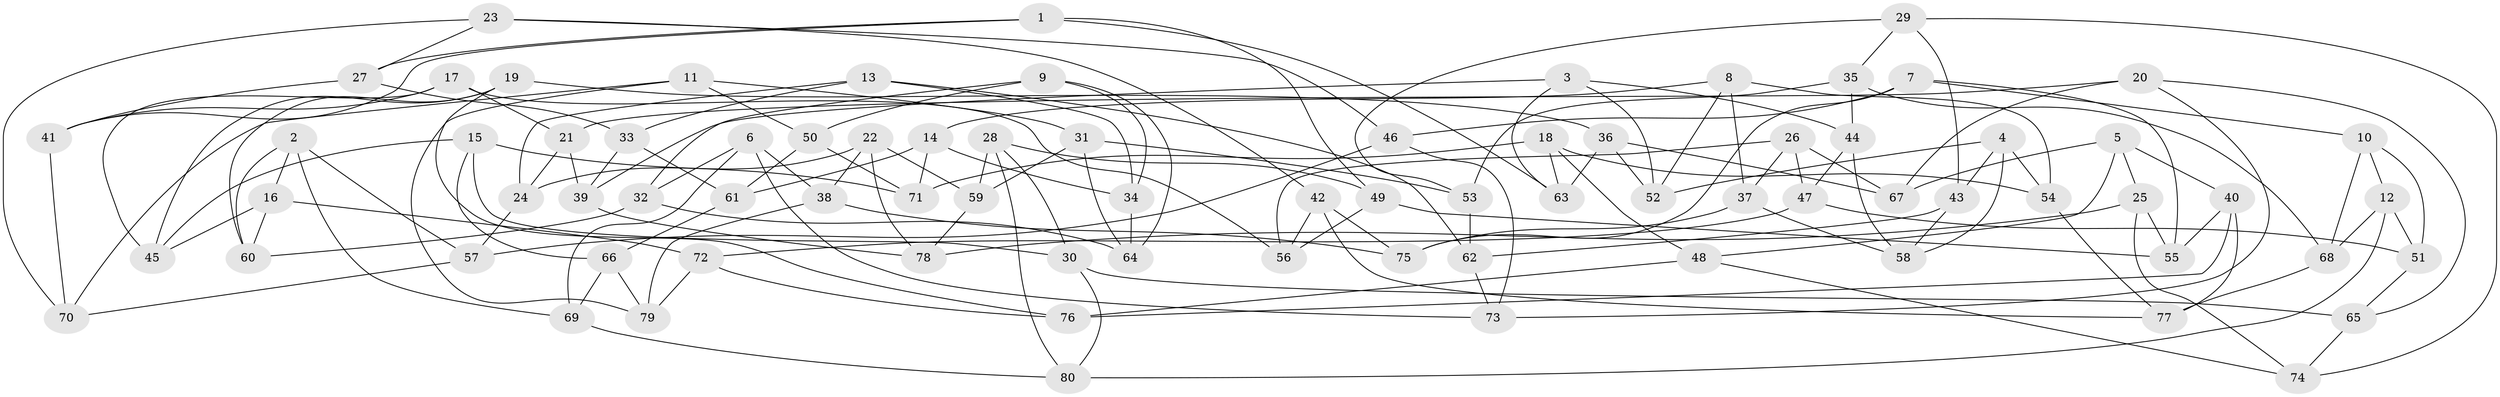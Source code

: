 // coarse degree distribution, {6: 0.425531914893617, 5: 0.23404255319148937, 4: 0.3191489361702128, 3: 0.02127659574468085}
// Generated by graph-tools (version 1.1) at 2025/24/03/03/25 07:24:28]
// undirected, 80 vertices, 160 edges
graph export_dot {
graph [start="1"]
  node [color=gray90,style=filled];
  1;
  2;
  3;
  4;
  5;
  6;
  7;
  8;
  9;
  10;
  11;
  12;
  13;
  14;
  15;
  16;
  17;
  18;
  19;
  20;
  21;
  22;
  23;
  24;
  25;
  26;
  27;
  28;
  29;
  30;
  31;
  32;
  33;
  34;
  35;
  36;
  37;
  38;
  39;
  40;
  41;
  42;
  43;
  44;
  45;
  46;
  47;
  48;
  49;
  50;
  51;
  52;
  53;
  54;
  55;
  56;
  57;
  58;
  59;
  60;
  61;
  62;
  63;
  64;
  65;
  66;
  67;
  68;
  69;
  70;
  71;
  72;
  73;
  74;
  75;
  76;
  77;
  78;
  79;
  80;
  1 -- 63;
  1 -- 27;
  1 -- 41;
  1 -- 49;
  2 -- 60;
  2 -- 57;
  2 -- 69;
  2 -- 16;
  3 -- 63;
  3 -- 39;
  3 -- 52;
  3 -- 44;
  4 -- 52;
  4 -- 58;
  4 -- 43;
  4 -- 54;
  5 -- 48;
  5 -- 40;
  5 -- 67;
  5 -- 25;
  6 -- 38;
  6 -- 32;
  6 -- 69;
  6 -- 73;
  7 -- 10;
  7 -- 55;
  7 -- 75;
  7 -- 46;
  8 -- 54;
  8 -- 14;
  8 -- 52;
  8 -- 37;
  9 -- 34;
  9 -- 32;
  9 -- 50;
  9 -- 64;
  10 -- 12;
  10 -- 68;
  10 -- 51;
  11 -- 50;
  11 -- 31;
  11 -- 79;
  11 -- 70;
  12 -- 51;
  12 -- 68;
  12 -- 80;
  13 -- 24;
  13 -- 34;
  13 -- 33;
  13 -- 62;
  14 -- 34;
  14 -- 61;
  14 -- 71;
  15 -- 45;
  15 -- 71;
  15 -- 66;
  15 -- 30;
  16 -- 72;
  16 -- 60;
  16 -- 45;
  17 -- 56;
  17 -- 21;
  17 -- 45;
  17 -- 41;
  18 -- 48;
  18 -- 54;
  18 -- 63;
  18 -- 71;
  19 -- 45;
  19 -- 60;
  19 -- 36;
  19 -- 76;
  20 -- 73;
  20 -- 21;
  20 -- 67;
  20 -- 65;
  21 -- 39;
  21 -- 24;
  22 -- 38;
  22 -- 59;
  22 -- 78;
  22 -- 24;
  23 -- 27;
  23 -- 46;
  23 -- 70;
  23 -- 42;
  24 -- 57;
  25 -- 55;
  25 -- 78;
  25 -- 74;
  26 -- 67;
  26 -- 47;
  26 -- 37;
  26 -- 56;
  27 -- 41;
  27 -- 33;
  28 -- 49;
  28 -- 30;
  28 -- 80;
  28 -- 59;
  29 -- 43;
  29 -- 35;
  29 -- 74;
  29 -- 53;
  30 -- 80;
  30 -- 65;
  31 -- 64;
  31 -- 59;
  31 -- 53;
  32 -- 60;
  32 -- 64;
  33 -- 61;
  33 -- 39;
  34 -- 64;
  35 -- 68;
  35 -- 53;
  35 -- 44;
  36 -- 52;
  36 -- 67;
  36 -- 63;
  37 -- 58;
  37 -- 75;
  38 -- 75;
  38 -- 79;
  39 -- 78;
  40 -- 77;
  40 -- 55;
  40 -- 76;
  41 -- 70;
  42 -- 75;
  42 -- 56;
  42 -- 77;
  43 -- 62;
  43 -- 58;
  44 -- 58;
  44 -- 47;
  46 -- 73;
  46 -- 57;
  47 -- 51;
  47 -- 72;
  48 -- 76;
  48 -- 74;
  49 -- 56;
  49 -- 55;
  50 -- 61;
  50 -- 71;
  51 -- 65;
  53 -- 62;
  54 -- 77;
  57 -- 70;
  59 -- 78;
  61 -- 66;
  62 -- 73;
  65 -- 74;
  66 -- 79;
  66 -- 69;
  68 -- 77;
  69 -- 80;
  72 -- 79;
  72 -- 76;
}
